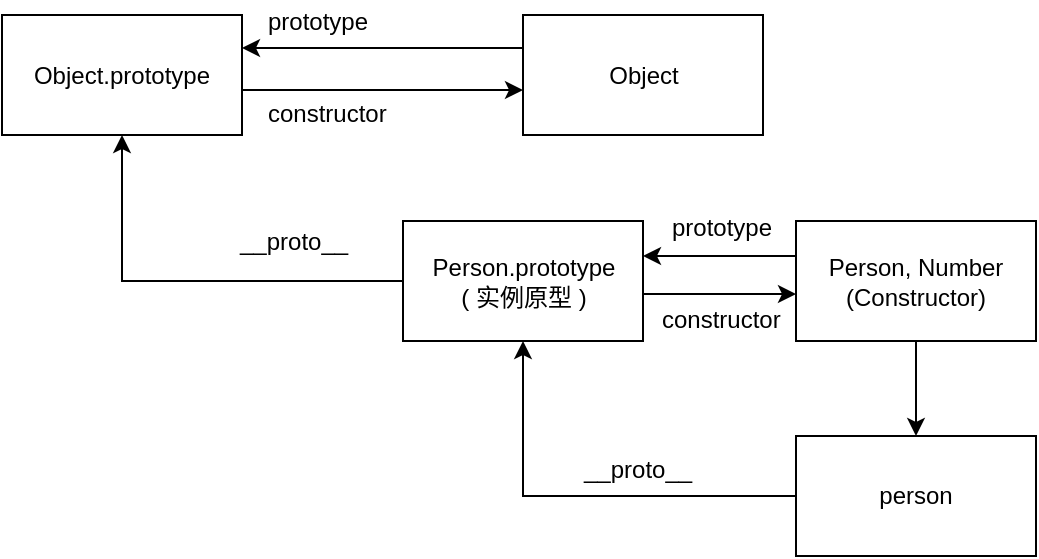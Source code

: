 <mxfile>
    <diagram id="2072fb3f-501c-6f26-3f40-bf30c7ff0fc7" name="Page-1">
        <mxGraphModel dx="1128" dy="903" grid="1" gridSize="10" guides="1" tooltips="1" connect="1" arrows="1" fold="1" page="0" pageScale="1" pageWidth="850" pageHeight="1100" background="none" math="0" shadow="0">
            <root>
                <mxCell id="0"/>
                <mxCell id="1" parent="0"/>
                <mxCell id="4e19476a261fa718-4" value="" style="edgeStyle=orthogonalEdgeStyle;rounded=0;html=1;jettySize=auto;orthogonalLoop=1;" parent="1" source="4e19476a261fa718-1" target="4e19476a261fa718-2" edge="1">
                    <mxGeometry relative="1" as="geometry"/>
                </mxCell>
                <mxCell id="4e19476a261fa718-7" value="" style="edgeStyle=orthogonalEdgeStyle;rounded=0;html=1;jettySize=auto;orthogonalLoop=1;" parent="1" source="4e19476a261fa718-1" target="4e19476a261fa718-6" edge="1">
                    <mxGeometry relative="1" as="geometry">
                        <Array as="points">
                            <mxPoint x="402" y="176"/>
                            <mxPoint x="402" y="176"/>
                        </Array>
                    </mxGeometry>
                </mxCell>
                <mxCell id="4e19476a261fa718-1" value="Person, Number&lt;br&gt;(&lt;span&gt;Constructor&lt;/span&gt;)" style="rounded=0;whiteSpace=wrap;html=1;gradientColor=none;" parent="1" vertex="1">
                    <mxGeometry x="448" y="158.5" width="120" height="60" as="geometry"/>
                </mxCell>
                <mxCell id="4e19476a261fa718-8" value="" style="edgeStyle=orthogonalEdgeStyle;rounded=0;html=1;jettySize=auto;orthogonalLoop=1;" parent="1" source="4e19476a261fa718-6" target="4e19476a261fa718-1" edge="1">
                    <mxGeometry relative="1" as="geometry">
                        <Array as="points">
                            <mxPoint x="424" y="195"/>
                            <mxPoint x="424" y="195"/>
                        </Array>
                    </mxGeometry>
                </mxCell>
                <mxCell id="4e19476a261fa718-17" value="" style="edgeStyle=orthogonalEdgeStyle;rounded=0;html=1;jettySize=auto;orthogonalLoop=1;" parent="1" source="4e19476a261fa718-6" target="4e19476a261fa718-16" edge="1">
                    <mxGeometry relative="1" as="geometry"/>
                </mxCell>
                <mxCell id="4e19476a261fa718-6" value="Person.prototype&lt;br&gt;( 实例原型&amp;nbsp;)&lt;br&gt;" style="rounded=0;whiteSpace=wrap;html=1;gradientColor=none;" parent="1" vertex="1">
                    <mxGeometry x="251.5" y="158.5" width="120" height="60" as="geometry"/>
                </mxCell>
                <mxCell id="4e19476a261fa718-22" value="" style="edgeStyle=orthogonalEdgeStyle;rounded=0;html=1;jettySize=auto;orthogonalLoop=1;" parent="1" source="4e19476a261fa718-16" target="4e19476a261fa718-21" edge="1">
                    <mxGeometry relative="1" as="geometry">
                        <Array as="points">
                            <mxPoint x="217" y="93"/>
                            <mxPoint x="217" y="93"/>
                        </Array>
                    </mxGeometry>
                </mxCell>
                <mxCell id="4e19476a261fa718-16" value="Object.prototype" style="rounded=0;whiteSpace=wrap;html=1;gradientColor=none;" parent="1" vertex="1">
                    <mxGeometry x="51" y="55.5" width="120" height="60" as="geometry"/>
                </mxCell>
                <mxCell id="4e19476a261fa718-23" value="" style="edgeStyle=orthogonalEdgeStyle;rounded=0;html=1;jettySize=auto;orthogonalLoop=1;" parent="1" source="4e19476a261fa718-21" target="4e19476a261fa718-16" edge="1">
                    <mxGeometry relative="1" as="geometry">
                        <Array as="points">
                            <mxPoint x="221" y="72"/>
                            <mxPoint x="221" y="72"/>
                        </Array>
                    </mxGeometry>
                </mxCell>
                <mxCell id="4e19476a261fa718-21" value="Object&lt;br&gt;" style="rounded=0;whiteSpace=wrap;html=1;gradientColor=none;" parent="1" vertex="1">
                    <mxGeometry x="311.5" y="55.5" width="120" height="60" as="geometry"/>
                </mxCell>
                <mxCell id="4e19476a261fa718-2" value="person" style="rounded=0;whiteSpace=wrap;html=1;gradientColor=none;" parent="1" vertex="1">
                    <mxGeometry x="448" y="266" width="120" height="60" as="geometry"/>
                </mxCell>
                <mxCell id="4e19476a261fa718-9" value="prototype" style="text;html=1;resizable=0;points=[];autosize=1;align=left;verticalAlign=top;spacingTop=-4;rounded=0;" parent="1" vertex="1">
                    <mxGeometry x="383.5" y="151.5" width="60" height="14" as="geometry"/>
                </mxCell>
                <mxCell id="4e19476a261fa718-10" value="constructor&lt;br&gt;" style="text;html=1;resizable=0;points=[];autosize=1;align=left;verticalAlign=top;spacingTop=-4;rounded=0;" parent="1" vertex="1">
                    <mxGeometry x="379" y="197.5" width="69" height="14" as="geometry"/>
                </mxCell>
                <mxCell id="4e19476a261fa718-15" value="" style="group;rounded=0;" parent="1" vertex="1" connectable="0">
                    <mxGeometry x="339.5" y="273" width="64" height="28" as="geometry"/>
                </mxCell>
                <mxCell id="4e19476a261fa718-12" value="" style="edgeStyle=orthogonalEdgeStyle;rounded=0;html=1;jettySize=auto;orthogonalLoop=1;" parent="4e19476a261fa718-15" source="4e19476a261fa718-2" target="4e19476a261fa718-6" edge="1">
                    <mxGeometry relative="1" as="geometry">
                        <mxPoint x="-88" y="39" as="targetPoint"/>
                    </mxGeometry>
                </mxCell>
                <mxCell id="4e19476a261fa718-13" value="__proto__&lt;br&gt;&lt;br&gt;" style="text;html=1;resizable=0;points=[];autosize=1;align=left;verticalAlign=top;spacingTop=-4;rounded=0;" parent="4e19476a261fa718-15" vertex="1">
                    <mxGeometry width="64" height="28" as="geometry"/>
                </mxCell>
                <mxCell id="4e19476a261fa718-18" value="" style="group;rounded=0;" parent="1" vertex="1" connectable="0">
                    <mxGeometry x="167.5" y="158.5" width="64" height="28" as="geometry"/>
                </mxCell>
                <mxCell id="4e19476a261fa718-20" value="__proto__&lt;br&gt;&lt;br&gt;" style="text;html=1;resizable=0;points=[];autosize=1;align=left;verticalAlign=top;spacingTop=-4;rounded=0;" parent="4e19476a261fa718-18" vertex="1">
                    <mxGeometry width="64" height="28" as="geometry"/>
                </mxCell>
                <mxCell id="4e19476a261fa718-24" value="prototype" style="text;html=1;resizable=0;points=[];autosize=1;align=left;verticalAlign=top;spacingTop=-4;rounded=0;" parent="1" vertex="1">
                    <mxGeometry x="181.5" y="48.5" width="60" height="14" as="geometry"/>
                </mxCell>
                <mxCell id="4e19476a261fa718-25" value="constructor&lt;br&gt;" style="text;html=1;resizable=0;points=[];autosize=1;align=left;verticalAlign=top;spacingTop=-4;rounded=0;" parent="1" vertex="1">
                    <mxGeometry x="181.5" y="94.5" width="69" height="14" as="geometry"/>
                </mxCell>
            </root>
        </mxGraphModel>
    </diagram>
</mxfile>